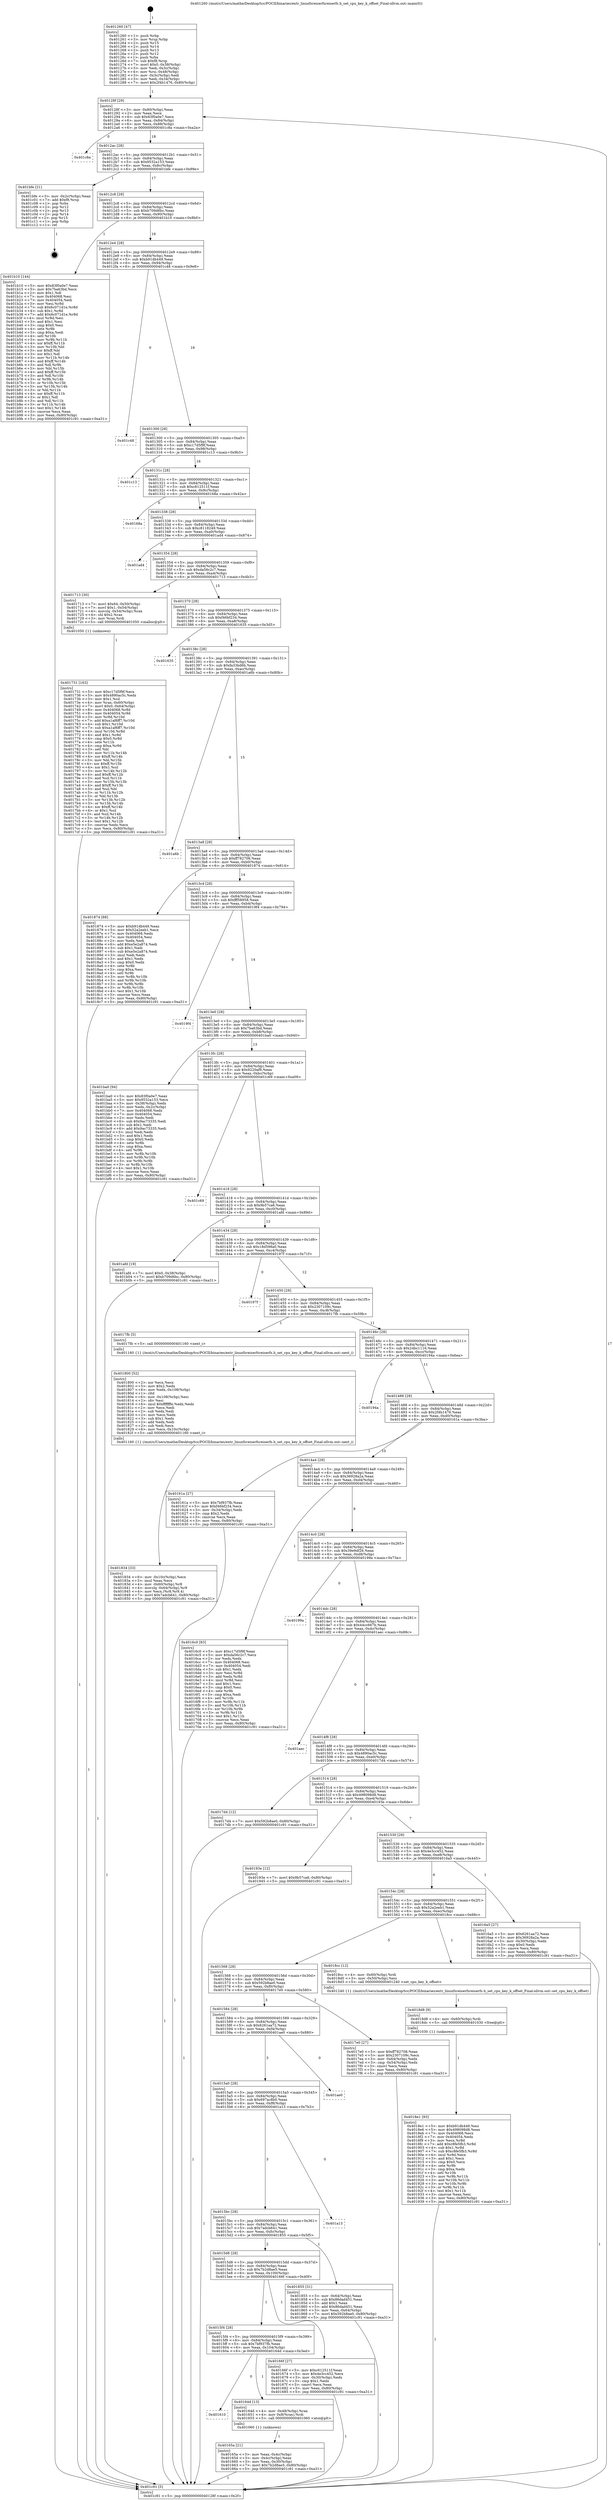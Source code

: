 digraph "0x401260" {
  label = "0x401260 (/mnt/c/Users/mathe/Desktop/tcc/POCII/binaries/extr_linuxfsreiserfsreiserfs.h_set_cpu_key_k_offset_Final-ollvm.out::main(0))"
  labelloc = "t"
  node[shape=record]

  Entry [label="",width=0.3,height=0.3,shape=circle,fillcolor=black,style=filled]
  "0x40128f" [label="{
     0x40128f [29]\l
     | [instrs]\l
     &nbsp;&nbsp;0x40128f \<+3\>: mov -0x80(%rbp),%eax\l
     &nbsp;&nbsp;0x401292 \<+2\>: mov %eax,%ecx\l
     &nbsp;&nbsp;0x401294 \<+6\>: sub $0x83f0a0e7,%ecx\l
     &nbsp;&nbsp;0x40129a \<+6\>: mov %eax,-0x84(%rbp)\l
     &nbsp;&nbsp;0x4012a0 \<+6\>: mov %ecx,-0x88(%rbp)\l
     &nbsp;&nbsp;0x4012a6 \<+6\>: je 0000000000401c8a \<main+0xa2a\>\l
  }"]
  "0x401c8a" [label="{
     0x401c8a\l
  }", style=dashed]
  "0x4012ac" [label="{
     0x4012ac [28]\l
     | [instrs]\l
     &nbsp;&nbsp;0x4012ac \<+5\>: jmp 00000000004012b1 \<main+0x51\>\l
     &nbsp;&nbsp;0x4012b1 \<+6\>: mov -0x84(%rbp),%eax\l
     &nbsp;&nbsp;0x4012b7 \<+5\>: sub $0x9532a153,%eax\l
     &nbsp;&nbsp;0x4012bc \<+6\>: mov %eax,-0x8c(%rbp)\l
     &nbsp;&nbsp;0x4012c2 \<+6\>: je 0000000000401bfe \<main+0x99e\>\l
  }"]
  Exit [label="",width=0.3,height=0.3,shape=circle,fillcolor=black,style=filled,peripheries=2]
  "0x401bfe" [label="{
     0x401bfe [21]\l
     | [instrs]\l
     &nbsp;&nbsp;0x401bfe \<+3\>: mov -0x2c(%rbp),%eax\l
     &nbsp;&nbsp;0x401c01 \<+7\>: add $0xf8,%rsp\l
     &nbsp;&nbsp;0x401c08 \<+1\>: pop %rbx\l
     &nbsp;&nbsp;0x401c09 \<+2\>: pop %r12\l
     &nbsp;&nbsp;0x401c0b \<+2\>: pop %r13\l
     &nbsp;&nbsp;0x401c0d \<+2\>: pop %r14\l
     &nbsp;&nbsp;0x401c0f \<+2\>: pop %r15\l
     &nbsp;&nbsp;0x401c11 \<+1\>: pop %rbp\l
     &nbsp;&nbsp;0x401c12 \<+1\>: ret\l
  }"]
  "0x4012c8" [label="{
     0x4012c8 [28]\l
     | [instrs]\l
     &nbsp;&nbsp;0x4012c8 \<+5\>: jmp 00000000004012cd \<main+0x6d\>\l
     &nbsp;&nbsp;0x4012cd \<+6\>: mov -0x84(%rbp),%eax\l
     &nbsp;&nbsp;0x4012d3 \<+5\>: sub $0xb709d6bc,%eax\l
     &nbsp;&nbsp;0x4012d8 \<+6\>: mov %eax,-0x90(%rbp)\l
     &nbsp;&nbsp;0x4012de \<+6\>: je 0000000000401b10 \<main+0x8b0\>\l
  }"]
  "0x4018e1" [label="{
     0x4018e1 [93]\l
     | [instrs]\l
     &nbsp;&nbsp;0x4018e1 \<+5\>: mov $0xb91db449,%esi\l
     &nbsp;&nbsp;0x4018e6 \<+5\>: mov $0x498098d8,%eax\l
     &nbsp;&nbsp;0x4018eb \<+7\>: mov 0x404068,%ecx\l
     &nbsp;&nbsp;0x4018f2 \<+7\>: mov 0x404054,%edx\l
     &nbsp;&nbsp;0x4018f9 \<+3\>: mov %ecx,%r8d\l
     &nbsp;&nbsp;0x4018fc \<+7\>: add $0xc8fe5fb3,%r8d\l
     &nbsp;&nbsp;0x401903 \<+4\>: sub $0x1,%r8d\l
     &nbsp;&nbsp;0x401907 \<+7\>: sub $0xc8fe5fb3,%r8d\l
     &nbsp;&nbsp;0x40190e \<+4\>: imul %r8d,%ecx\l
     &nbsp;&nbsp;0x401912 \<+3\>: and $0x1,%ecx\l
     &nbsp;&nbsp;0x401915 \<+3\>: cmp $0x0,%ecx\l
     &nbsp;&nbsp;0x401918 \<+4\>: sete %r9b\l
     &nbsp;&nbsp;0x40191c \<+3\>: cmp $0xa,%edx\l
     &nbsp;&nbsp;0x40191f \<+4\>: setl %r10b\l
     &nbsp;&nbsp;0x401923 \<+3\>: mov %r9b,%r11b\l
     &nbsp;&nbsp;0x401926 \<+3\>: and %r10b,%r11b\l
     &nbsp;&nbsp;0x401929 \<+3\>: xor %r10b,%r9b\l
     &nbsp;&nbsp;0x40192c \<+3\>: or %r9b,%r11b\l
     &nbsp;&nbsp;0x40192f \<+4\>: test $0x1,%r11b\l
     &nbsp;&nbsp;0x401933 \<+3\>: cmovne %eax,%esi\l
     &nbsp;&nbsp;0x401936 \<+3\>: mov %esi,-0x80(%rbp)\l
     &nbsp;&nbsp;0x401939 \<+5\>: jmp 0000000000401c91 \<main+0xa31\>\l
  }"]
  "0x401b10" [label="{
     0x401b10 [144]\l
     | [instrs]\l
     &nbsp;&nbsp;0x401b10 \<+5\>: mov $0x83f0a0e7,%eax\l
     &nbsp;&nbsp;0x401b15 \<+5\>: mov $0x7ba63bd,%ecx\l
     &nbsp;&nbsp;0x401b1a \<+2\>: mov $0x1,%dl\l
     &nbsp;&nbsp;0x401b1c \<+7\>: mov 0x404068,%esi\l
     &nbsp;&nbsp;0x401b23 \<+7\>: mov 0x404054,%edi\l
     &nbsp;&nbsp;0x401b2a \<+3\>: mov %esi,%r8d\l
     &nbsp;&nbsp;0x401b2d \<+7\>: sub $0x6c071d1e,%r8d\l
     &nbsp;&nbsp;0x401b34 \<+4\>: sub $0x1,%r8d\l
     &nbsp;&nbsp;0x401b38 \<+7\>: add $0x6c071d1e,%r8d\l
     &nbsp;&nbsp;0x401b3f \<+4\>: imul %r8d,%esi\l
     &nbsp;&nbsp;0x401b43 \<+3\>: and $0x1,%esi\l
     &nbsp;&nbsp;0x401b46 \<+3\>: cmp $0x0,%esi\l
     &nbsp;&nbsp;0x401b49 \<+4\>: sete %r9b\l
     &nbsp;&nbsp;0x401b4d \<+3\>: cmp $0xa,%edi\l
     &nbsp;&nbsp;0x401b50 \<+4\>: setl %r10b\l
     &nbsp;&nbsp;0x401b54 \<+3\>: mov %r9b,%r11b\l
     &nbsp;&nbsp;0x401b57 \<+4\>: xor $0xff,%r11b\l
     &nbsp;&nbsp;0x401b5b \<+3\>: mov %r10b,%bl\l
     &nbsp;&nbsp;0x401b5e \<+3\>: xor $0xff,%bl\l
     &nbsp;&nbsp;0x401b61 \<+3\>: xor $0x1,%dl\l
     &nbsp;&nbsp;0x401b64 \<+3\>: mov %r11b,%r14b\l
     &nbsp;&nbsp;0x401b67 \<+4\>: and $0xff,%r14b\l
     &nbsp;&nbsp;0x401b6b \<+3\>: and %dl,%r9b\l
     &nbsp;&nbsp;0x401b6e \<+3\>: mov %bl,%r15b\l
     &nbsp;&nbsp;0x401b71 \<+4\>: and $0xff,%r15b\l
     &nbsp;&nbsp;0x401b75 \<+3\>: and %dl,%r10b\l
     &nbsp;&nbsp;0x401b78 \<+3\>: or %r9b,%r14b\l
     &nbsp;&nbsp;0x401b7b \<+3\>: or %r10b,%r15b\l
     &nbsp;&nbsp;0x401b7e \<+3\>: xor %r15b,%r14b\l
     &nbsp;&nbsp;0x401b81 \<+3\>: or %bl,%r11b\l
     &nbsp;&nbsp;0x401b84 \<+4\>: xor $0xff,%r11b\l
     &nbsp;&nbsp;0x401b88 \<+3\>: or $0x1,%dl\l
     &nbsp;&nbsp;0x401b8b \<+3\>: and %dl,%r11b\l
     &nbsp;&nbsp;0x401b8e \<+3\>: or %r11b,%r14b\l
     &nbsp;&nbsp;0x401b91 \<+4\>: test $0x1,%r14b\l
     &nbsp;&nbsp;0x401b95 \<+3\>: cmovne %ecx,%eax\l
     &nbsp;&nbsp;0x401b98 \<+3\>: mov %eax,-0x80(%rbp)\l
     &nbsp;&nbsp;0x401b9b \<+5\>: jmp 0000000000401c91 \<main+0xa31\>\l
  }"]
  "0x4012e4" [label="{
     0x4012e4 [28]\l
     | [instrs]\l
     &nbsp;&nbsp;0x4012e4 \<+5\>: jmp 00000000004012e9 \<main+0x89\>\l
     &nbsp;&nbsp;0x4012e9 \<+6\>: mov -0x84(%rbp),%eax\l
     &nbsp;&nbsp;0x4012ef \<+5\>: sub $0xb91db449,%eax\l
     &nbsp;&nbsp;0x4012f4 \<+6\>: mov %eax,-0x94(%rbp)\l
     &nbsp;&nbsp;0x4012fa \<+6\>: je 0000000000401c48 \<main+0x9e8\>\l
  }"]
  "0x4018d8" [label="{
     0x4018d8 [9]\l
     | [instrs]\l
     &nbsp;&nbsp;0x4018d8 \<+4\>: mov -0x60(%rbp),%rdi\l
     &nbsp;&nbsp;0x4018dc \<+5\>: call 0000000000401030 \<free@plt\>\l
     | [calls]\l
     &nbsp;&nbsp;0x401030 \{1\} (unknown)\l
  }"]
  "0x401c48" [label="{
     0x401c48\l
  }", style=dashed]
  "0x401300" [label="{
     0x401300 [28]\l
     | [instrs]\l
     &nbsp;&nbsp;0x401300 \<+5\>: jmp 0000000000401305 \<main+0xa5\>\l
     &nbsp;&nbsp;0x401305 \<+6\>: mov -0x84(%rbp),%eax\l
     &nbsp;&nbsp;0x40130b \<+5\>: sub $0xc17d5f9f,%eax\l
     &nbsp;&nbsp;0x401310 \<+6\>: mov %eax,-0x98(%rbp)\l
     &nbsp;&nbsp;0x401316 \<+6\>: je 0000000000401c13 \<main+0x9b3\>\l
  }"]
  "0x401834" [label="{
     0x401834 [33]\l
     | [instrs]\l
     &nbsp;&nbsp;0x401834 \<+6\>: mov -0x10c(%rbp),%ecx\l
     &nbsp;&nbsp;0x40183a \<+3\>: imul %eax,%ecx\l
     &nbsp;&nbsp;0x40183d \<+4\>: mov -0x60(%rbp),%r8\l
     &nbsp;&nbsp;0x401841 \<+4\>: movslq -0x64(%rbp),%r9\l
     &nbsp;&nbsp;0x401845 \<+4\>: mov %ecx,(%r8,%r9,4)\l
     &nbsp;&nbsp;0x401849 \<+7\>: movl $0x7adcb641,-0x80(%rbp)\l
     &nbsp;&nbsp;0x401850 \<+5\>: jmp 0000000000401c91 \<main+0xa31\>\l
  }"]
  "0x401c13" [label="{
     0x401c13\l
  }", style=dashed]
  "0x40131c" [label="{
     0x40131c [28]\l
     | [instrs]\l
     &nbsp;&nbsp;0x40131c \<+5\>: jmp 0000000000401321 \<main+0xc1\>\l
     &nbsp;&nbsp;0x401321 \<+6\>: mov -0x84(%rbp),%eax\l
     &nbsp;&nbsp;0x401327 \<+5\>: sub $0xc612511f,%eax\l
     &nbsp;&nbsp;0x40132c \<+6\>: mov %eax,-0x9c(%rbp)\l
     &nbsp;&nbsp;0x401332 \<+6\>: je 000000000040168a \<main+0x42a\>\l
  }"]
  "0x401800" [label="{
     0x401800 [52]\l
     | [instrs]\l
     &nbsp;&nbsp;0x401800 \<+2\>: xor %ecx,%ecx\l
     &nbsp;&nbsp;0x401802 \<+5\>: mov $0x2,%edx\l
     &nbsp;&nbsp;0x401807 \<+6\>: mov %edx,-0x108(%rbp)\l
     &nbsp;&nbsp;0x40180d \<+1\>: cltd\l
     &nbsp;&nbsp;0x40180e \<+6\>: mov -0x108(%rbp),%esi\l
     &nbsp;&nbsp;0x401814 \<+2\>: idiv %esi\l
     &nbsp;&nbsp;0x401816 \<+6\>: imul $0xfffffffe,%edx,%edx\l
     &nbsp;&nbsp;0x40181c \<+2\>: mov %ecx,%edi\l
     &nbsp;&nbsp;0x40181e \<+2\>: sub %edx,%edi\l
     &nbsp;&nbsp;0x401820 \<+2\>: mov %ecx,%edx\l
     &nbsp;&nbsp;0x401822 \<+3\>: sub $0x1,%edx\l
     &nbsp;&nbsp;0x401825 \<+2\>: add %edx,%edi\l
     &nbsp;&nbsp;0x401827 \<+2\>: sub %edi,%ecx\l
     &nbsp;&nbsp;0x401829 \<+6\>: mov %ecx,-0x10c(%rbp)\l
     &nbsp;&nbsp;0x40182f \<+5\>: call 0000000000401160 \<next_i\>\l
     | [calls]\l
     &nbsp;&nbsp;0x401160 \{1\} (/mnt/c/Users/mathe/Desktop/tcc/POCII/binaries/extr_linuxfsreiserfsreiserfs.h_set_cpu_key_k_offset_Final-ollvm.out::next_i)\l
  }"]
  "0x40168a" [label="{
     0x40168a\l
  }", style=dashed]
  "0x401338" [label="{
     0x401338 [28]\l
     | [instrs]\l
     &nbsp;&nbsp;0x401338 \<+5\>: jmp 000000000040133d \<main+0xdd\>\l
     &nbsp;&nbsp;0x40133d \<+6\>: mov -0x84(%rbp),%eax\l
     &nbsp;&nbsp;0x401343 \<+5\>: sub $0xc8118249,%eax\l
     &nbsp;&nbsp;0x401348 \<+6\>: mov %eax,-0xa0(%rbp)\l
     &nbsp;&nbsp;0x40134e \<+6\>: je 0000000000401ad4 \<main+0x874\>\l
  }"]
  "0x401731" [label="{
     0x401731 [163]\l
     | [instrs]\l
     &nbsp;&nbsp;0x401731 \<+5\>: mov $0xc17d5f9f,%ecx\l
     &nbsp;&nbsp;0x401736 \<+5\>: mov $0x4890ac5c,%edx\l
     &nbsp;&nbsp;0x40173b \<+3\>: mov $0x1,%sil\l
     &nbsp;&nbsp;0x40173e \<+4\>: mov %rax,-0x60(%rbp)\l
     &nbsp;&nbsp;0x401742 \<+7\>: movl $0x0,-0x64(%rbp)\l
     &nbsp;&nbsp;0x401749 \<+8\>: mov 0x404068,%r8d\l
     &nbsp;&nbsp;0x401751 \<+8\>: mov 0x404054,%r9d\l
     &nbsp;&nbsp;0x401759 \<+3\>: mov %r8d,%r10d\l
     &nbsp;&nbsp;0x40175c \<+7\>: add $0xa1af6ff7,%r10d\l
     &nbsp;&nbsp;0x401763 \<+4\>: sub $0x1,%r10d\l
     &nbsp;&nbsp;0x401767 \<+7\>: sub $0xa1af6ff7,%r10d\l
     &nbsp;&nbsp;0x40176e \<+4\>: imul %r10d,%r8d\l
     &nbsp;&nbsp;0x401772 \<+4\>: and $0x1,%r8d\l
     &nbsp;&nbsp;0x401776 \<+4\>: cmp $0x0,%r8d\l
     &nbsp;&nbsp;0x40177a \<+4\>: sete %r11b\l
     &nbsp;&nbsp;0x40177e \<+4\>: cmp $0xa,%r9d\l
     &nbsp;&nbsp;0x401782 \<+3\>: setl %bl\l
     &nbsp;&nbsp;0x401785 \<+3\>: mov %r11b,%r14b\l
     &nbsp;&nbsp;0x401788 \<+4\>: xor $0xff,%r14b\l
     &nbsp;&nbsp;0x40178c \<+3\>: mov %bl,%r15b\l
     &nbsp;&nbsp;0x40178f \<+4\>: xor $0xff,%r15b\l
     &nbsp;&nbsp;0x401793 \<+4\>: xor $0x1,%sil\l
     &nbsp;&nbsp;0x401797 \<+3\>: mov %r14b,%r12b\l
     &nbsp;&nbsp;0x40179a \<+4\>: and $0xff,%r12b\l
     &nbsp;&nbsp;0x40179e \<+3\>: and %sil,%r11b\l
     &nbsp;&nbsp;0x4017a1 \<+3\>: mov %r15b,%r13b\l
     &nbsp;&nbsp;0x4017a4 \<+4\>: and $0xff,%r13b\l
     &nbsp;&nbsp;0x4017a8 \<+3\>: and %sil,%bl\l
     &nbsp;&nbsp;0x4017ab \<+3\>: or %r11b,%r12b\l
     &nbsp;&nbsp;0x4017ae \<+3\>: or %bl,%r13b\l
     &nbsp;&nbsp;0x4017b1 \<+3\>: xor %r13b,%r12b\l
     &nbsp;&nbsp;0x4017b4 \<+3\>: or %r15b,%r14b\l
     &nbsp;&nbsp;0x4017b7 \<+4\>: xor $0xff,%r14b\l
     &nbsp;&nbsp;0x4017bb \<+4\>: or $0x1,%sil\l
     &nbsp;&nbsp;0x4017bf \<+3\>: and %sil,%r14b\l
     &nbsp;&nbsp;0x4017c2 \<+3\>: or %r14b,%r12b\l
     &nbsp;&nbsp;0x4017c5 \<+4\>: test $0x1,%r12b\l
     &nbsp;&nbsp;0x4017c9 \<+3\>: cmovne %edx,%ecx\l
     &nbsp;&nbsp;0x4017cc \<+3\>: mov %ecx,-0x80(%rbp)\l
     &nbsp;&nbsp;0x4017cf \<+5\>: jmp 0000000000401c91 \<main+0xa31\>\l
  }"]
  "0x401ad4" [label="{
     0x401ad4\l
  }", style=dashed]
  "0x401354" [label="{
     0x401354 [28]\l
     | [instrs]\l
     &nbsp;&nbsp;0x401354 \<+5\>: jmp 0000000000401359 \<main+0xf9\>\l
     &nbsp;&nbsp;0x401359 \<+6\>: mov -0x84(%rbp),%eax\l
     &nbsp;&nbsp;0x40135f \<+5\>: sub $0xda56c2c7,%eax\l
     &nbsp;&nbsp;0x401364 \<+6\>: mov %eax,-0xa4(%rbp)\l
     &nbsp;&nbsp;0x40136a \<+6\>: je 0000000000401713 \<main+0x4b3\>\l
  }"]
  "0x40165a" [label="{
     0x40165a [21]\l
     | [instrs]\l
     &nbsp;&nbsp;0x40165a \<+3\>: mov %eax,-0x4c(%rbp)\l
     &nbsp;&nbsp;0x40165d \<+3\>: mov -0x4c(%rbp),%eax\l
     &nbsp;&nbsp;0x401660 \<+3\>: mov %eax,-0x30(%rbp)\l
     &nbsp;&nbsp;0x401663 \<+7\>: movl $0x7b2d8ae5,-0x80(%rbp)\l
     &nbsp;&nbsp;0x40166a \<+5\>: jmp 0000000000401c91 \<main+0xa31\>\l
  }"]
  "0x401713" [label="{
     0x401713 [30]\l
     | [instrs]\l
     &nbsp;&nbsp;0x401713 \<+7\>: movl $0x64,-0x50(%rbp)\l
     &nbsp;&nbsp;0x40171a \<+7\>: movl $0x1,-0x54(%rbp)\l
     &nbsp;&nbsp;0x401721 \<+4\>: movslq -0x54(%rbp),%rax\l
     &nbsp;&nbsp;0x401725 \<+4\>: shl $0x2,%rax\l
     &nbsp;&nbsp;0x401729 \<+3\>: mov %rax,%rdi\l
     &nbsp;&nbsp;0x40172c \<+5\>: call 0000000000401050 \<malloc@plt\>\l
     | [calls]\l
     &nbsp;&nbsp;0x401050 \{1\} (unknown)\l
  }"]
  "0x401370" [label="{
     0x401370 [28]\l
     | [instrs]\l
     &nbsp;&nbsp;0x401370 \<+5\>: jmp 0000000000401375 \<main+0x115\>\l
     &nbsp;&nbsp;0x401375 \<+6\>: mov -0x84(%rbp),%eax\l
     &nbsp;&nbsp;0x40137b \<+5\>: sub $0xf46bf234,%eax\l
     &nbsp;&nbsp;0x401380 \<+6\>: mov %eax,-0xa8(%rbp)\l
     &nbsp;&nbsp;0x401386 \<+6\>: je 0000000000401635 \<main+0x3d5\>\l
  }"]
  "0x401610" [label="{
     0x401610\l
  }", style=dashed]
  "0x401635" [label="{
     0x401635\l
  }", style=dashed]
  "0x40138c" [label="{
     0x40138c [28]\l
     | [instrs]\l
     &nbsp;&nbsp;0x40138c \<+5\>: jmp 0000000000401391 \<main+0x131\>\l
     &nbsp;&nbsp;0x401391 \<+6\>: mov -0x84(%rbp),%eax\l
     &nbsp;&nbsp;0x401397 \<+5\>: sub $0xfa33bd6b,%eax\l
     &nbsp;&nbsp;0x40139c \<+6\>: mov %eax,-0xac(%rbp)\l
     &nbsp;&nbsp;0x4013a2 \<+6\>: je 0000000000401a6b \<main+0x80b\>\l
  }"]
  "0x40164d" [label="{
     0x40164d [13]\l
     | [instrs]\l
     &nbsp;&nbsp;0x40164d \<+4\>: mov -0x48(%rbp),%rax\l
     &nbsp;&nbsp;0x401651 \<+4\>: mov 0x8(%rax),%rdi\l
     &nbsp;&nbsp;0x401655 \<+5\>: call 0000000000401060 \<atoi@plt\>\l
     | [calls]\l
     &nbsp;&nbsp;0x401060 \{1\} (unknown)\l
  }"]
  "0x401a6b" [label="{
     0x401a6b\l
  }", style=dashed]
  "0x4013a8" [label="{
     0x4013a8 [28]\l
     | [instrs]\l
     &nbsp;&nbsp;0x4013a8 \<+5\>: jmp 00000000004013ad \<main+0x14d\>\l
     &nbsp;&nbsp;0x4013ad \<+6\>: mov -0x84(%rbp),%eax\l
     &nbsp;&nbsp;0x4013b3 \<+5\>: sub $0xff782708,%eax\l
     &nbsp;&nbsp;0x4013b8 \<+6\>: mov %eax,-0xb0(%rbp)\l
     &nbsp;&nbsp;0x4013be \<+6\>: je 0000000000401874 \<main+0x614\>\l
  }"]
  "0x4015f4" [label="{
     0x4015f4 [28]\l
     | [instrs]\l
     &nbsp;&nbsp;0x4015f4 \<+5\>: jmp 00000000004015f9 \<main+0x399\>\l
     &nbsp;&nbsp;0x4015f9 \<+6\>: mov -0x84(%rbp),%eax\l
     &nbsp;&nbsp;0x4015ff \<+5\>: sub $0x7bf937fb,%eax\l
     &nbsp;&nbsp;0x401604 \<+6\>: mov %eax,-0x104(%rbp)\l
     &nbsp;&nbsp;0x40160a \<+6\>: je 000000000040164d \<main+0x3ed\>\l
  }"]
  "0x401874" [label="{
     0x401874 [88]\l
     | [instrs]\l
     &nbsp;&nbsp;0x401874 \<+5\>: mov $0xb91db449,%eax\l
     &nbsp;&nbsp;0x401879 \<+5\>: mov $0x52a2eeb1,%ecx\l
     &nbsp;&nbsp;0x40187e \<+7\>: mov 0x404068,%edx\l
     &nbsp;&nbsp;0x401885 \<+7\>: mov 0x404054,%esi\l
     &nbsp;&nbsp;0x40188c \<+2\>: mov %edx,%edi\l
     &nbsp;&nbsp;0x40188e \<+6\>: add $0xe5e2a874,%edi\l
     &nbsp;&nbsp;0x401894 \<+3\>: sub $0x1,%edi\l
     &nbsp;&nbsp;0x401897 \<+6\>: sub $0xe5e2a874,%edi\l
     &nbsp;&nbsp;0x40189d \<+3\>: imul %edi,%edx\l
     &nbsp;&nbsp;0x4018a0 \<+3\>: and $0x1,%edx\l
     &nbsp;&nbsp;0x4018a3 \<+3\>: cmp $0x0,%edx\l
     &nbsp;&nbsp;0x4018a6 \<+4\>: sete %r8b\l
     &nbsp;&nbsp;0x4018aa \<+3\>: cmp $0xa,%esi\l
     &nbsp;&nbsp;0x4018ad \<+4\>: setl %r9b\l
     &nbsp;&nbsp;0x4018b1 \<+3\>: mov %r8b,%r10b\l
     &nbsp;&nbsp;0x4018b4 \<+3\>: and %r9b,%r10b\l
     &nbsp;&nbsp;0x4018b7 \<+3\>: xor %r9b,%r8b\l
     &nbsp;&nbsp;0x4018ba \<+3\>: or %r8b,%r10b\l
     &nbsp;&nbsp;0x4018bd \<+4\>: test $0x1,%r10b\l
     &nbsp;&nbsp;0x4018c1 \<+3\>: cmovne %ecx,%eax\l
     &nbsp;&nbsp;0x4018c4 \<+3\>: mov %eax,-0x80(%rbp)\l
     &nbsp;&nbsp;0x4018c7 \<+5\>: jmp 0000000000401c91 \<main+0xa31\>\l
  }"]
  "0x4013c4" [label="{
     0x4013c4 [28]\l
     | [instrs]\l
     &nbsp;&nbsp;0x4013c4 \<+5\>: jmp 00000000004013c9 \<main+0x169\>\l
     &nbsp;&nbsp;0x4013c9 \<+6\>: mov -0x84(%rbp),%eax\l
     &nbsp;&nbsp;0x4013cf \<+5\>: sub $0xfff58958,%eax\l
     &nbsp;&nbsp;0x4013d4 \<+6\>: mov %eax,-0xb4(%rbp)\l
     &nbsp;&nbsp;0x4013da \<+6\>: je 00000000004019f4 \<main+0x794\>\l
  }"]
  "0x40166f" [label="{
     0x40166f [27]\l
     | [instrs]\l
     &nbsp;&nbsp;0x40166f \<+5\>: mov $0xc612511f,%eax\l
     &nbsp;&nbsp;0x401674 \<+5\>: mov $0x4e3cc452,%ecx\l
     &nbsp;&nbsp;0x401679 \<+3\>: mov -0x30(%rbp),%edx\l
     &nbsp;&nbsp;0x40167c \<+3\>: cmp $0x1,%edx\l
     &nbsp;&nbsp;0x40167f \<+3\>: cmovl %ecx,%eax\l
     &nbsp;&nbsp;0x401682 \<+3\>: mov %eax,-0x80(%rbp)\l
     &nbsp;&nbsp;0x401685 \<+5\>: jmp 0000000000401c91 \<main+0xa31\>\l
  }"]
  "0x4019f4" [label="{
     0x4019f4\l
  }", style=dashed]
  "0x4013e0" [label="{
     0x4013e0 [28]\l
     | [instrs]\l
     &nbsp;&nbsp;0x4013e0 \<+5\>: jmp 00000000004013e5 \<main+0x185\>\l
     &nbsp;&nbsp;0x4013e5 \<+6\>: mov -0x84(%rbp),%eax\l
     &nbsp;&nbsp;0x4013eb \<+5\>: sub $0x7ba63bd,%eax\l
     &nbsp;&nbsp;0x4013f0 \<+6\>: mov %eax,-0xb8(%rbp)\l
     &nbsp;&nbsp;0x4013f6 \<+6\>: je 0000000000401ba0 \<main+0x940\>\l
  }"]
  "0x4015d8" [label="{
     0x4015d8 [28]\l
     | [instrs]\l
     &nbsp;&nbsp;0x4015d8 \<+5\>: jmp 00000000004015dd \<main+0x37d\>\l
     &nbsp;&nbsp;0x4015dd \<+6\>: mov -0x84(%rbp),%eax\l
     &nbsp;&nbsp;0x4015e3 \<+5\>: sub $0x7b2d8ae5,%eax\l
     &nbsp;&nbsp;0x4015e8 \<+6\>: mov %eax,-0x100(%rbp)\l
     &nbsp;&nbsp;0x4015ee \<+6\>: je 000000000040166f \<main+0x40f\>\l
  }"]
  "0x401ba0" [label="{
     0x401ba0 [94]\l
     | [instrs]\l
     &nbsp;&nbsp;0x401ba0 \<+5\>: mov $0x83f0a0e7,%eax\l
     &nbsp;&nbsp;0x401ba5 \<+5\>: mov $0x9532a153,%ecx\l
     &nbsp;&nbsp;0x401baa \<+3\>: mov -0x38(%rbp),%edx\l
     &nbsp;&nbsp;0x401bad \<+3\>: mov %edx,-0x2c(%rbp)\l
     &nbsp;&nbsp;0x401bb0 \<+7\>: mov 0x404068,%edx\l
     &nbsp;&nbsp;0x401bb7 \<+7\>: mov 0x404054,%esi\l
     &nbsp;&nbsp;0x401bbe \<+2\>: mov %edx,%edi\l
     &nbsp;&nbsp;0x401bc0 \<+6\>: sub $0x9ac73335,%edi\l
     &nbsp;&nbsp;0x401bc6 \<+3\>: sub $0x1,%edi\l
     &nbsp;&nbsp;0x401bc9 \<+6\>: add $0x9ac73335,%edi\l
     &nbsp;&nbsp;0x401bcf \<+3\>: imul %edi,%edx\l
     &nbsp;&nbsp;0x401bd2 \<+3\>: and $0x1,%edx\l
     &nbsp;&nbsp;0x401bd5 \<+3\>: cmp $0x0,%edx\l
     &nbsp;&nbsp;0x401bd8 \<+4\>: sete %r8b\l
     &nbsp;&nbsp;0x401bdc \<+3\>: cmp $0xa,%esi\l
     &nbsp;&nbsp;0x401bdf \<+4\>: setl %r9b\l
     &nbsp;&nbsp;0x401be3 \<+3\>: mov %r8b,%r10b\l
     &nbsp;&nbsp;0x401be6 \<+3\>: and %r9b,%r10b\l
     &nbsp;&nbsp;0x401be9 \<+3\>: xor %r9b,%r8b\l
     &nbsp;&nbsp;0x401bec \<+3\>: or %r8b,%r10b\l
     &nbsp;&nbsp;0x401bef \<+4\>: test $0x1,%r10b\l
     &nbsp;&nbsp;0x401bf3 \<+3\>: cmovne %ecx,%eax\l
     &nbsp;&nbsp;0x401bf6 \<+3\>: mov %eax,-0x80(%rbp)\l
     &nbsp;&nbsp;0x401bf9 \<+5\>: jmp 0000000000401c91 \<main+0xa31\>\l
  }"]
  "0x4013fc" [label="{
     0x4013fc [28]\l
     | [instrs]\l
     &nbsp;&nbsp;0x4013fc \<+5\>: jmp 0000000000401401 \<main+0x1a1\>\l
     &nbsp;&nbsp;0x401401 \<+6\>: mov -0x84(%rbp),%eax\l
     &nbsp;&nbsp;0x401407 \<+5\>: sub $0x9220af9,%eax\l
     &nbsp;&nbsp;0x40140c \<+6\>: mov %eax,-0xbc(%rbp)\l
     &nbsp;&nbsp;0x401412 \<+6\>: je 0000000000401c69 \<main+0xa09\>\l
  }"]
  "0x401855" [label="{
     0x401855 [31]\l
     | [instrs]\l
     &nbsp;&nbsp;0x401855 \<+3\>: mov -0x64(%rbp),%eax\l
     &nbsp;&nbsp;0x401858 \<+5\>: sub $0x86dad451,%eax\l
     &nbsp;&nbsp;0x40185d \<+3\>: add $0x1,%eax\l
     &nbsp;&nbsp;0x401860 \<+5\>: add $0x86dad451,%eax\l
     &nbsp;&nbsp;0x401865 \<+3\>: mov %eax,-0x64(%rbp)\l
     &nbsp;&nbsp;0x401868 \<+7\>: movl $0x592b8ae0,-0x80(%rbp)\l
     &nbsp;&nbsp;0x40186f \<+5\>: jmp 0000000000401c91 \<main+0xa31\>\l
  }"]
  "0x401c69" [label="{
     0x401c69\l
  }", style=dashed]
  "0x401418" [label="{
     0x401418 [28]\l
     | [instrs]\l
     &nbsp;&nbsp;0x401418 \<+5\>: jmp 000000000040141d \<main+0x1bd\>\l
     &nbsp;&nbsp;0x40141d \<+6\>: mov -0x84(%rbp),%eax\l
     &nbsp;&nbsp;0x401423 \<+5\>: sub $0x9b57ca6,%eax\l
     &nbsp;&nbsp;0x401428 \<+6\>: mov %eax,-0xc0(%rbp)\l
     &nbsp;&nbsp;0x40142e \<+6\>: je 0000000000401afd \<main+0x89d\>\l
  }"]
  "0x4015bc" [label="{
     0x4015bc [28]\l
     | [instrs]\l
     &nbsp;&nbsp;0x4015bc \<+5\>: jmp 00000000004015c1 \<main+0x361\>\l
     &nbsp;&nbsp;0x4015c1 \<+6\>: mov -0x84(%rbp),%eax\l
     &nbsp;&nbsp;0x4015c7 \<+5\>: sub $0x7adcb641,%eax\l
     &nbsp;&nbsp;0x4015cc \<+6\>: mov %eax,-0xfc(%rbp)\l
     &nbsp;&nbsp;0x4015d2 \<+6\>: je 0000000000401855 \<main+0x5f5\>\l
  }"]
  "0x401afd" [label="{
     0x401afd [19]\l
     | [instrs]\l
     &nbsp;&nbsp;0x401afd \<+7\>: movl $0x0,-0x38(%rbp)\l
     &nbsp;&nbsp;0x401b04 \<+7\>: movl $0xb709d6bc,-0x80(%rbp)\l
     &nbsp;&nbsp;0x401b0b \<+5\>: jmp 0000000000401c91 \<main+0xa31\>\l
  }"]
  "0x401434" [label="{
     0x401434 [28]\l
     | [instrs]\l
     &nbsp;&nbsp;0x401434 \<+5\>: jmp 0000000000401439 \<main+0x1d9\>\l
     &nbsp;&nbsp;0x401439 \<+6\>: mov -0x84(%rbp),%eax\l
     &nbsp;&nbsp;0x40143f \<+5\>: sub $0x18d598a0,%eax\l
     &nbsp;&nbsp;0x401444 \<+6\>: mov %eax,-0xc4(%rbp)\l
     &nbsp;&nbsp;0x40144a \<+6\>: je 000000000040197f \<main+0x71f\>\l
  }"]
  "0x401a13" [label="{
     0x401a13\l
  }", style=dashed]
  "0x40197f" [label="{
     0x40197f\l
  }", style=dashed]
  "0x401450" [label="{
     0x401450 [28]\l
     | [instrs]\l
     &nbsp;&nbsp;0x401450 \<+5\>: jmp 0000000000401455 \<main+0x1f5\>\l
     &nbsp;&nbsp;0x401455 \<+6\>: mov -0x84(%rbp),%eax\l
     &nbsp;&nbsp;0x40145b \<+5\>: sub $0x2307109c,%eax\l
     &nbsp;&nbsp;0x401460 \<+6\>: mov %eax,-0xc8(%rbp)\l
     &nbsp;&nbsp;0x401466 \<+6\>: je 00000000004017fb \<main+0x59b\>\l
  }"]
  "0x4015a0" [label="{
     0x4015a0 [28]\l
     | [instrs]\l
     &nbsp;&nbsp;0x4015a0 \<+5\>: jmp 00000000004015a5 \<main+0x345\>\l
     &nbsp;&nbsp;0x4015a5 \<+6\>: mov -0x84(%rbp),%eax\l
     &nbsp;&nbsp;0x4015ab \<+5\>: sub $0x697ac8b0,%eax\l
     &nbsp;&nbsp;0x4015b0 \<+6\>: mov %eax,-0xf8(%rbp)\l
     &nbsp;&nbsp;0x4015b6 \<+6\>: je 0000000000401a13 \<main+0x7b3\>\l
  }"]
  "0x4017fb" [label="{
     0x4017fb [5]\l
     | [instrs]\l
     &nbsp;&nbsp;0x4017fb \<+5\>: call 0000000000401160 \<next_i\>\l
     | [calls]\l
     &nbsp;&nbsp;0x401160 \{1\} (/mnt/c/Users/mathe/Desktop/tcc/POCII/binaries/extr_linuxfsreiserfsreiserfs.h_set_cpu_key_k_offset_Final-ollvm.out::next_i)\l
  }"]
  "0x40146c" [label="{
     0x40146c [28]\l
     | [instrs]\l
     &nbsp;&nbsp;0x40146c \<+5\>: jmp 0000000000401471 \<main+0x211\>\l
     &nbsp;&nbsp;0x401471 \<+6\>: mov -0x84(%rbp),%eax\l
     &nbsp;&nbsp;0x401477 \<+5\>: sub $0x24bc1116,%eax\l
     &nbsp;&nbsp;0x40147c \<+6\>: mov %eax,-0xcc(%rbp)\l
     &nbsp;&nbsp;0x401482 \<+6\>: je 000000000040194a \<main+0x6ea\>\l
  }"]
  "0x401ae0" [label="{
     0x401ae0\l
  }", style=dashed]
  "0x40194a" [label="{
     0x40194a\l
  }", style=dashed]
  "0x401488" [label="{
     0x401488 [28]\l
     | [instrs]\l
     &nbsp;&nbsp;0x401488 \<+5\>: jmp 000000000040148d \<main+0x22d\>\l
     &nbsp;&nbsp;0x40148d \<+6\>: mov -0x84(%rbp),%eax\l
     &nbsp;&nbsp;0x401493 \<+5\>: sub $0x2f4b1476,%eax\l
     &nbsp;&nbsp;0x401498 \<+6\>: mov %eax,-0xd0(%rbp)\l
     &nbsp;&nbsp;0x40149e \<+6\>: je 000000000040161a \<main+0x3ba\>\l
  }"]
  "0x401584" [label="{
     0x401584 [28]\l
     | [instrs]\l
     &nbsp;&nbsp;0x401584 \<+5\>: jmp 0000000000401589 \<main+0x329\>\l
     &nbsp;&nbsp;0x401589 \<+6\>: mov -0x84(%rbp),%eax\l
     &nbsp;&nbsp;0x40158f \<+5\>: sub $0x6261aa72,%eax\l
     &nbsp;&nbsp;0x401594 \<+6\>: mov %eax,-0xf4(%rbp)\l
     &nbsp;&nbsp;0x40159a \<+6\>: je 0000000000401ae0 \<main+0x880\>\l
  }"]
  "0x40161a" [label="{
     0x40161a [27]\l
     | [instrs]\l
     &nbsp;&nbsp;0x40161a \<+5\>: mov $0x7bf937fb,%eax\l
     &nbsp;&nbsp;0x40161f \<+5\>: mov $0xf46bf234,%ecx\l
     &nbsp;&nbsp;0x401624 \<+3\>: mov -0x34(%rbp),%edx\l
     &nbsp;&nbsp;0x401627 \<+3\>: cmp $0x2,%edx\l
     &nbsp;&nbsp;0x40162a \<+3\>: cmovne %ecx,%eax\l
     &nbsp;&nbsp;0x40162d \<+3\>: mov %eax,-0x80(%rbp)\l
     &nbsp;&nbsp;0x401630 \<+5\>: jmp 0000000000401c91 \<main+0xa31\>\l
  }"]
  "0x4014a4" [label="{
     0x4014a4 [28]\l
     | [instrs]\l
     &nbsp;&nbsp;0x4014a4 \<+5\>: jmp 00000000004014a9 \<main+0x249\>\l
     &nbsp;&nbsp;0x4014a9 \<+6\>: mov -0x84(%rbp),%eax\l
     &nbsp;&nbsp;0x4014af \<+5\>: sub $0x36928a2a,%eax\l
     &nbsp;&nbsp;0x4014b4 \<+6\>: mov %eax,-0xd4(%rbp)\l
     &nbsp;&nbsp;0x4014ba \<+6\>: je 00000000004016c0 \<main+0x460\>\l
  }"]
  "0x401c91" [label="{
     0x401c91 [5]\l
     | [instrs]\l
     &nbsp;&nbsp;0x401c91 \<+5\>: jmp 000000000040128f \<main+0x2f\>\l
  }"]
  "0x401260" [label="{
     0x401260 [47]\l
     | [instrs]\l
     &nbsp;&nbsp;0x401260 \<+1\>: push %rbp\l
     &nbsp;&nbsp;0x401261 \<+3\>: mov %rsp,%rbp\l
     &nbsp;&nbsp;0x401264 \<+2\>: push %r15\l
     &nbsp;&nbsp;0x401266 \<+2\>: push %r14\l
     &nbsp;&nbsp;0x401268 \<+2\>: push %r13\l
     &nbsp;&nbsp;0x40126a \<+2\>: push %r12\l
     &nbsp;&nbsp;0x40126c \<+1\>: push %rbx\l
     &nbsp;&nbsp;0x40126d \<+7\>: sub $0xf8,%rsp\l
     &nbsp;&nbsp;0x401274 \<+7\>: movl $0x0,-0x38(%rbp)\l
     &nbsp;&nbsp;0x40127b \<+3\>: mov %edi,-0x3c(%rbp)\l
     &nbsp;&nbsp;0x40127e \<+4\>: mov %rsi,-0x48(%rbp)\l
     &nbsp;&nbsp;0x401282 \<+3\>: mov -0x3c(%rbp),%edi\l
     &nbsp;&nbsp;0x401285 \<+3\>: mov %edi,-0x34(%rbp)\l
     &nbsp;&nbsp;0x401288 \<+7\>: movl $0x2f4b1476,-0x80(%rbp)\l
  }"]
  "0x4017e0" [label="{
     0x4017e0 [27]\l
     | [instrs]\l
     &nbsp;&nbsp;0x4017e0 \<+5\>: mov $0xff782708,%eax\l
     &nbsp;&nbsp;0x4017e5 \<+5\>: mov $0x2307109c,%ecx\l
     &nbsp;&nbsp;0x4017ea \<+3\>: mov -0x64(%rbp),%edx\l
     &nbsp;&nbsp;0x4017ed \<+3\>: cmp -0x54(%rbp),%edx\l
     &nbsp;&nbsp;0x4017f0 \<+3\>: cmovl %ecx,%eax\l
     &nbsp;&nbsp;0x4017f3 \<+3\>: mov %eax,-0x80(%rbp)\l
     &nbsp;&nbsp;0x4017f6 \<+5\>: jmp 0000000000401c91 \<main+0xa31\>\l
  }"]
  "0x4016c0" [label="{
     0x4016c0 [83]\l
     | [instrs]\l
     &nbsp;&nbsp;0x4016c0 \<+5\>: mov $0xc17d5f9f,%eax\l
     &nbsp;&nbsp;0x4016c5 \<+5\>: mov $0xda56c2c7,%ecx\l
     &nbsp;&nbsp;0x4016ca \<+2\>: xor %edx,%edx\l
     &nbsp;&nbsp;0x4016cc \<+7\>: mov 0x404068,%esi\l
     &nbsp;&nbsp;0x4016d3 \<+7\>: mov 0x404054,%edi\l
     &nbsp;&nbsp;0x4016da \<+3\>: sub $0x1,%edx\l
     &nbsp;&nbsp;0x4016dd \<+3\>: mov %esi,%r8d\l
     &nbsp;&nbsp;0x4016e0 \<+3\>: add %edx,%r8d\l
     &nbsp;&nbsp;0x4016e3 \<+4\>: imul %r8d,%esi\l
     &nbsp;&nbsp;0x4016e7 \<+3\>: and $0x1,%esi\l
     &nbsp;&nbsp;0x4016ea \<+3\>: cmp $0x0,%esi\l
     &nbsp;&nbsp;0x4016ed \<+4\>: sete %r9b\l
     &nbsp;&nbsp;0x4016f1 \<+3\>: cmp $0xa,%edi\l
     &nbsp;&nbsp;0x4016f4 \<+4\>: setl %r10b\l
     &nbsp;&nbsp;0x4016f8 \<+3\>: mov %r9b,%r11b\l
     &nbsp;&nbsp;0x4016fb \<+3\>: and %r10b,%r11b\l
     &nbsp;&nbsp;0x4016fe \<+3\>: xor %r10b,%r9b\l
     &nbsp;&nbsp;0x401701 \<+3\>: or %r9b,%r11b\l
     &nbsp;&nbsp;0x401704 \<+4\>: test $0x1,%r11b\l
     &nbsp;&nbsp;0x401708 \<+3\>: cmovne %ecx,%eax\l
     &nbsp;&nbsp;0x40170b \<+3\>: mov %eax,-0x80(%rbp)\l
     &nbsp;&nbsp;0x40170e \<+5\>: jmp 0000000000401c91 \<main+0xa31\>\l
  }"]
  "0x4014c0" [label="{
     0x4014c0 [28]\l
     | [instrs]\l
     &nbsp;&nbsp;0x4014c0 \<+5\>: jmp 00000000004014c5 \<main+0x265\>\l
     &nbsp;&nbsp;0x4014c5 \<+6\>: mov -0x84(%rbp),%eax\l
     &nbsp;&nbsp;0x4014cb \<+5\>: sub $0x39e9df26,%eax\l
     &nbsp;&nbsp;0x4014d0 \<+6\>: mov %eax,-0xd8(%rbp)\l
     &nbsp;&nbsp;0x4014d6 \<+6\>: je 000000000040199a \<main+0x73a\>\l
  }"]
  "0x401568" [label="{
     0x401568 [28]\l
     | [instrs]\l
     &nbsp;&nbsp;0x401568 \<+5\>: jmp 000000000040156d \<main+0x30d\>\l
     &nbsp;&nbsp;0x40156d \<+6\>: mov -0x84(%rbp),%eax\l
     &nbsp;&nbsp;0x401573 \<+5\>: sub $0x592b8ae0,%eax\l
     &nbsp;&nbsp;0x401578 \<+6\>: mov %eax,-0xf0(%rbp)\l
     &nbsp;&nbsp;0x40157e \<+6\>: je 00000000004017e0 \<main+0x580\>\l
  }"]
  "0x40199a" [label="{
     0x40199a\l
  }", style=dashed]
  "0x4014dc" [label="{
     0x4014dc [28]\l
     | [instrs]\l
     &nbsp;&nbsp;0x4014dc \<+5\>: jmp 00000000004014e1 \<main+0x281\>\l
     &nbsp;&nbsp;0x4014e1 \<+6\>: mov -0x84(%rbp),%eax\l
     &nbsp;&nbsp;0x4014e7 \<+5\>: sub $0x44cc667b,%eax\l
     &nbsp;&nbsp;0x4014ec \<+6\>: mov %eax,-0xdc(%rbp)\l
     &nbsp;&nbsp;0x4014f2 \<+6\>: je 0000000000401aec \<main+0x88c\>\l
  }"]
  "0x4018cc" [label="{
     0x4018cc [12]\l
     | [instrs]\l
     &nbsp;&nbsp;0x4018cc \<+4\>: mov -0x60(%rbp),%rdi\l
     &nbsp;&nbsp;0x4018d0 \<+3\>: mov -0x50(%rbp),%esi\l
     &nbsp;&nbsp;0x4018d3 \<+5\>: call 0000000000401240 \<set_cpu_key_k_offset\>\l
     | [calls]\l
     &nbsp;&nbsp;0x401240 \{1\} (/mnt/c/Users/mathe/Desktop/tcc/POCII/binaries/extr_linuxfsreiserfsreiserfs.h_set_cpu_key_k_offset_Final-ollvm.out::set_cpu_key_k_offset)\l
  }"]
  "0x401aec" [label="{
     0x401aec\l
  }", style=dashed]
  "0x4014f8" [label="{
     0x4014f8 [28]\l
     | [instrs]\l
     &nbsp;&nbsp;0x4014f8 \<+5\>: jmp 00000000004014fd \<main+0x29d\>\l
     &nbsp;&nbsp;0x4014fd \<+6\>: mov -0x84(%rbp),%eax\l
     &nbsp;&nbsp;0x401503 \<+5\>: sub $0x4890ac5c,%eax\l
     &nbsp;&nbsp;0x401508 \<+6\>: mov %eax,-0xe0(%rbp)\l
     &nbsp;&nbsp;0x40150e \<+6\>: je 00000000004017d4 \<main+0x574\>\l
  }"]
  "0x40154c" [label="{
     0x40154c [28]\l
     | [instrs]\l
     &nbsp;&nbsp;0x40154c \<+5\>: jmp 0000000000401551 \<main+0x2f1\>\l
     &nbsp;&nbsp;0x401551 \<+6\>: mov -0x84(%rbp),%eax\l
     &nbsp;&nbsp;0x401557 \<+5\>: sub $0x52a2eeb1,%eax\l
     &nbsp;&nbsp;0x40155c \<+6\>: mov %eax,-0xec(%rbp)\l
     &nbsp;&nbsp;0x401562 \<+6\>: je 00000000004018cc \<main+0x66c\>\l
  }"]
  "0x4017d4" [label="{
     0x4017d4 [12]\l
     | [instrs]\l
     &nbsp;&nbsp;0x4017d4 \<+7\>: movl $0x592b8ae0,-0x80(%rbp)\l
     &nbsp;&nbsp;0x4017db \<+5\>: jmp 0000000000401c91 \<main+0xa31\>\l
  }"]
  "0x401514" [label="{
     0x401514 [28]\l
     | [instrs]\l
     &nbsp;&nbsp;0x401514 \<+5\>: jmp 0000000000401519 \<main+0x2b9\>\l
     &nbsp;&nbsp;0x401519 \<+6\>: mov -0x84(%rbp),%eax\l
     &nbsp;&nbsp;0x40151f \<+5\>: sub $0x498098d8,%eax\l
     &nbsp;&nbsp;0x401524 \<+6\>: mov %eax,-0xe4(%rbp)\l
     &nbsp;&nbsp;0x40152a \<+6\>: je 000000000040193e \<main+0x6de\>\l
  }"]
  "0x4016a5" [label="{
     0x4016a5 [27]\l
     | [instrs]\l
     &nbsp;&nbsp;0x4016a5 \<+5\>: mov $0x6261aa72,%eax\l
     &nbsp;&nbsp;0x4016aa \<+5\>: mov $0x36928a2a,%ecx\l
     &nbsp;&nbsp;0x4016af \<+3\>: mov -0x30(%rbp),%edx\l
     &nbsp;&nbsp;0x4016b2 \<+3\>: cmp $0x0,%edx\l
     &nbsp;&nbsp;0x4016b5 \<+3\>: cmove %ecx,%eax\l
     &nbsp;&nbsp;0x4016b8 \<+3\>: mov %eax,-0x80(%rbp)\l
     &nbsp;&nbsp;0x4016bb \<+5\>: jmp 0000000000401c91 \<main+0xa31\>\l
  }"]
  "0x40193e" [label="{
     0x40193e [12]\l
     | [instrs]\l
     &nbsp;&nbsp;0x40193e \<+7\>: movl $0x9b57ca6,-0x80(%rbp)\l
     &nbsp;&nbsp;0x401945 \<+5\>: jmp 0000000000401c91 \<main+0xa31\>\l
  }"]
  "0x401530" [label="{
     0x401530 [28]\l
     | [instrs]\l
     &nbsp;&nbsp;0x401530 \<+5\>: jmp 0000000000401535 \<main+0x2d5\>\l
     &nbsp;&nbsp;0x401535 \<+6\>: mov -0x84(%rbp),%eax\l
     &nbsp;&nbsp;0x40153b \<+5\>: sub $0x4e3cc452,%eax\l
     &nbsp;&nbsp;0x401540 \<+6\>: mov %eax,-0xe8(%rbp)\l
     &nbsp;&nbsp;0x401546 \<+6\>: je 00000000004016a5 \<main+0x445\>\l
  }"]
  Entry -> "0x401260" [label=" 1"]
  "0x40128f" -> "0x401c8a" [label=" 0"]
  "0x40128f" -> "0x4012ac" [label=" 18"]
  "0x401bfe" -> Exit [label=" 1"]
  "0x4012ac" -> "0x401bfe" [label=" 1"]
  "0x4012ac" -> "0x4012c8" [label=" 17"]
  "0x401ba0" -> "0x401c91" [label=" 1"]
  "0x4012c8" -> "0x401b10" [label=" 1"]
  "0x4012c8" -> "0x4012e4" [label=" 16"]
  "0x401b10" -> "0x401c91" [label=" 1"]
  "0x4012e4" -> "0x401c48" [label=" 0"]
  "0x4012e4" -> "0x401300" [label=" 16"]
  "0x401afd" -> "0x401c91" [label=" 1"]
  "0x401300" -> "0x401c13" [label=" 0"]
  "0x401300" -> "0x40131c" [label=" 16"]
  "0x40193e" -> "0x401c91" [label=" 1"]
  "0x40131c" -> "0x40168a" [label=" 0"]
  "0x40131c" -> "0x401338" [label=" 16"]
  "0x4018e1" -> "0x401c91" [label=" 1"]
  "0x401338" -> "0x401ad4" [label=" 0"]
  "0x401338" -> "0x401354" [label=" 16"]
  "0x4018d8" -> "0x4018e1" [label=" 1"]
  "0x401354" -> "0x401713" [label=" 1"]
  "0x401354" -> "0x401370" [label=" 15"]
  "0x4018cc" -> "0x4018d8" [label=" 1"]
  "0x401370" -> "0x401635" [label=" 0"]
  "0x401370" -> "0x40138c" [label=" 15"]
  "0x401874" -> "0x401c91" [label=" 1"]
  "0x40138c" -> "0x401a6b" [label=" 0"]
  "0x40138c" -> "0x4013a8" [label=" 15"]
  "0x401855" -> "0x401c91" [label=" 1"]
  "0x4013a8" -> "0x401874" [label=" 1"]
  "0x4013a8" -> "0x4013c4" [label=" 14"]
  "0x401800" -> "0x401834" [label=" 1"]
  "0x4013c4" -> "0x4019f4" [label=" 0"]
  "0x4013c4" -> "0x4013e0" [label=" 14"]
  "0x4017fb" -> "0x401800" [label=" 1"]
  "0x4013e0" -> "0x401ba0" [label=" 1"]
  "0x4013e0" -> "0x4013fc" [label=" 13"]
  "0x4017d4" -> "0x401c91" [label=" 1"]
  "0x4013fc" -> "0x401c69" [label=" 0"]
  "0x4013fc" -> "0x401418" [label=" 13"]
  "0x401731" -> "0x401c91" [label=" 1"]
  "0x401418" -> "0x401afd" [label=" 1"]
  "0x401418" -> "0x401434" [label=" 12"]
  "0x4016c0" -> "0x401c91" [label=" 1"]
  "0x401434" -> "0x40197f" [label=" 0"]
  "0x401434" -> "0x401450" [label=" 12"]
  "0x4016a5" -> "0x401c91" [label=" 1"]
  "0x401450" -> "0x4017fb" [label=" 1"]
  "0x401450" -> "0x40146c" [label=" 11"]
  "0x40165a" -> "0x401c91" [label=" 1"]
  "0x40146c" -> "0x40194a" [label=" 0"]
  "0x40146c" -> "0x401488" [label=" 11"]
  "0x40164d" -> "0x40165a" [label=" 1"]
  "0x401488" -> "0x40161a" [label=" 1"]
  "0x401488" -> "0x4014a4" [label=" 10"]
  "0x40161a" -> "0x401c91" [label=" 1"]
  "0x401260" -> "0x40128f" [label=" 1"]
  "0x401c91" -> "0x40128f" [label=" 17"]
  "0x4015f4" -> "0x40164d" [label=" 1"]
  "0x4014a4" -> "0x4016c0" [label=" 1"]
  "0x4014a4" -> "0x4014c0" [label=" 9"]
  "0x401834" -> "0x401c91" [label=" 1"]
  "0x4014c0" -> "0x40199a" [label=" 0"]
  "0x4014c0" -> "0x4014dc" [label=" 9"]
  "0x4015d8" -> "0x40166f" [label=" 1"]
  "0x4014dc" -> "0x401aec" [label=" 0"]
  "0x4014dc" -> "0x4014f8" [label=" 9"]
  "0x4017e0" -> "0x401c91" [label=" 2"]
  "0x4014f8" -> "0x4017d4" [label=" 1"]
  "0x4014f8" -> "0x401514" [label=" 8"]
  "0x4015bc" -> "0x401855" [label=" 1"]
  "0x401514" -> "0x40193e" [label=" 1"]
  "0x401514" -> "0x401530" [label=" 7"]
  "0x401713" -> "0x401731" [label=" 1"]
  "0x401530" -> "0x4016a5" [label=" 1"]
  "0x401530" -> "0x40154c" [label=" 6"]
  "0x4015bc" -> "0x4015d8" [label=" 2"]
  "0x40154c" -> "0x4018cc" [label=" 1"]
  "0x40154c" -> "0x401568" [label=" 5"]
  "0x4015d8" -> "0x4015f4" [label=" 1"]
  "0x401568" -> "0x4017e0" [label=" 2"]
  "0x401568" -> "0x401584" [label=" 3"]
  "0x4015f4" -> "0x401610" [label=" 0"]
  "0x401584" -> "0x401ae0" [label=" 0"]
  "0x401584" -> "0x4015a0" [label=" 3"]
  "0x40166f" -> "0x401c91" [label=" 1"]
  "0x4015a0" -> "0x401a13" [label=" 0"]
  "0x4015a0" -> "0x4015bc" [label=" 3"]
}
